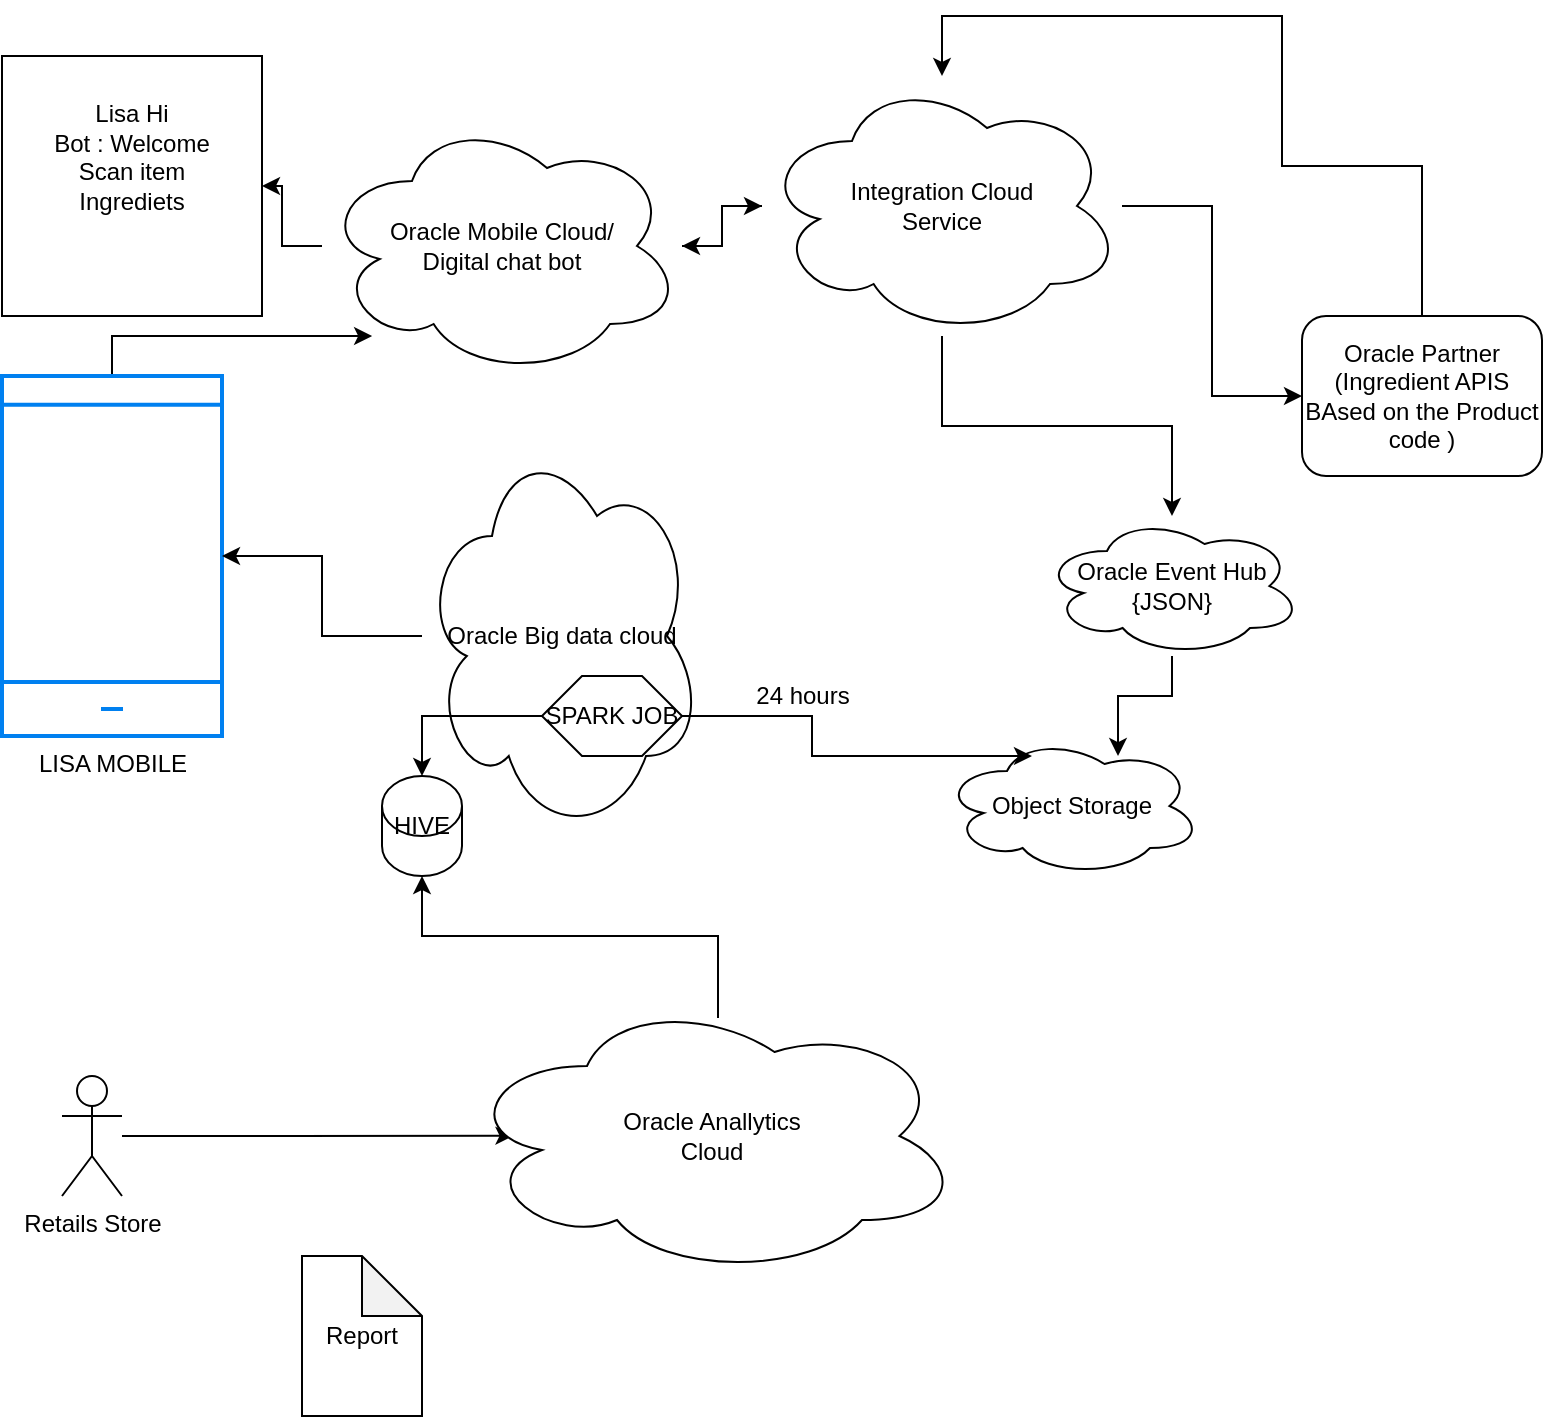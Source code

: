 <mxfile version="13.6.2" type="github">
  <diagram id="LKb5HYfqCbqVrzSAMe80" name="Page-1">
    <mxGraphModel dx="1021" dy="505" grid="1" gridSize="10" guides="1" tooltips="1" connect="1" arrows="1" fold="1" page="1" pageScale="1" pageWidth="1200" pageHeight="1600" math="0" shadow="0">
      <root>
        <mxCell id="0" />
        <mxCell id="1" parent="0" />
        <mxCell id="cjj3CHCCysUSxjC3RCbc-9" style="edgeStyle=orthogonalEdgeStyle;rounded=0;orthogonalLoop=1;jettySize=auto;html=1;" edge="1" parent="1" source="cjj3CHCCysUSxjC3RCbc-2" target="cjj3CHCCysUSxjC3RCbc-5">
          <mxGeometry relative="1" as="geometry">
            <mxPoint x="240" y="200" as="targetPoint" />
            <Array as="points">
              <mxPoint x="135" y="180" />
            </Array>
          </mxGeometry>
        </mxCell>
        <mxCell id="cjj3CHCCysUSxjC3RCbc-2" value="LISA MOBILE " style="html=1;verticalLabelPosition=bottom;align=center;labelBackgroundColor=#ffffff;verticalAlign=top;strokeWidth=2;strokeColor=#0080F0;shadow=0;dashed=0;shape=mxgraph.ios7.icons.smartphone;" vertex="1" parent="1">
          <mxGeometry x="80" y="200" width="110" height="180" as="geometry" />
        </mxCell>
        <mxCell id="cjj3CHCCysUSxjC3RCbc-12" style="edgeStyle=orthogonalEdgeStyle;rounded=0;orthogonalLoop=1;jettySize=auto;html=1;" edge="1" parent="1" source="cjj3CHCCysUSxjC3RCbc-3" target="cjj3CHCCysUSxjC3RCbc-6">
          <mxGeometry relative="1" as="geometry">
            <mxPoint x="760" y="20" as="targetPoint" />
            <Array as="points">
              <mxPoint x="790" y="95" />
              <mxPoint x="720" y="95" />
              <mxPoint x="720" y="20" />
              <mxPoint x="550" y="20" />
            </Array>
          </mxGeometry>
        </mxCell>
        <mxCell id="cjj3CHCCysUSxjC3RCbc-3" value="Oracle Partner (Ingredient APIS BAsed on the Product code ) " style="rounded=1;whiteSpace=wrap;html=1;" vertex="1" parent="1">
          <mxGeometry x="730" y="170" width="120" height="80" as="geometry" />
        </mxCell>
        <mxCell id="cjj3CHCCysUSxjC3RCbc-28" style="edgeStyle=orthogonalEdgeStyle;rounded=0;orthogonalLoop=1;jettySize=auto;html=1;entryX=0.103;entryY=0.499;entryDx=0;entryDy=0;entryPerimeter=0;" edge="1" parent="1" source="cjj3CHCCysUSxjC3RCbc-4" target="cjj3CHCCysUSxjC3RCbc-26">
          <mxGeometry relative="1" as="geometry" />
        </mxCell>
        <mxCell id="cjj3CHCCysUSxjC3RCbc-4" value="Retails Store " style="shape=umlActor;verticalLabelPosition=bottom;verticalAlign=top;html=1;outlineConnect=0;" vertex="1" parent="1">
          <mxGeometry x="110" y="550" width="30" height="60" as="geometry" />
        </mxCell>
        <mxCell id="cjj3CHCCysUSxjC3RCbc-10" style="edgeStyle=orthogonalEdgeStyle;rounded=0;orthogonalLoop=1;jettySize=auto;html=1;" edge="1" parent="1" source="cjj3CHCCysUSxjC3RCbc-5" target="cjj3CHCCysUSxjC3RCbc-6">
          <mxGeometry relative="1" as="geometry" />
        </mxCell>
        <mxCell id="cjj3CHCCysUSxjC3RCbc-14" value="" style="edgeStyle=orthogonalEdgeStyle;rounded=0;orthogonalLoop=1;jettySize=auto;html=1;" edge="1" parent="1" source="cjj3CHCCysUSxjC3RCbc-5" target="cjj3CHCCysUSxjC3RCbc-8">
          <mxGeometry relative="1" as="geometry" />
        </mxCell>
        <mxCell id="cjj3CHCCysUSxjC3RCbc-5" value="&lt;div&gt;Oracle Mobile Cloud/&lt;/div&gt;&lt;div&gt;Digital chat bot &lt;/div&gt;" style="ellipse;shape=cloud;whiteSpace=wrap;html=1;" vertex="1" parent="1">
          <mxGeometry x="240" y="70" width="180" height="130" as="geometry" />
        </mxCell>
        <mxCell id="cjj3CHCCysUSxjC3RCbc-11" style="edgeStyle=orthogonalEdgeStyle;rounded=0;orthogonalLoop=1;jettySize=auto;html=1;" edge="1" parent="1" source="cjj3CHCCysUSxjC3RCbc-6" target="cjj3CHCCysUSxjC3RCbc-3">
          <mxGeometry relative="1" as="geometry" />
        </mxCell>
        <mxCell id="cjj3CHCCysUSxjC3RCbc-13" style="edgeStyle=orthogonalEdgeStyle;rounded=0;orthogonalLoop=1;jettySize=auto;html=1;" edge="1" parent="1" source="cjj3CHCCysUSxjC3RCbc-6" target="cjj3CHCCysUSxjC3RCbc-5">
          <mxGeometry relative="1" as="geometry" />
        </mxCell>
        <mxCell id="cjj3CHCCysUSxjC3RCbc-16" style="edgeStyle=orthogonalEdgeStyle;rounded=0;orthogonalLoop=1;jettySize=auto;html=1;" edge="1" parent="1" source="cjj3CHCCysUSxjC3RCbc-6" target="cjj3CHCCysUSxjC3RCbc-15">
          <mxGeometry relative="1" as="geometry" />
        </mxCell>
        <mxCell id="cjj3CHCCysUSxjC3RCbc-6" value="&lt;div&gt;Integration Cloud &lt;br&gt;&lt;/div&gt;&lt;div&gt;Service &lt;/div&gt;" style="ellipse;shape=cloud;whiteSpace=wrap;html=1;" vertex="1" parent="1">
          <mxGeometry x="460" y="50" width="180" height="130" as="geometry" />
        </mxCell>
        <mxCell id="cjj3CHCCysUSxjC3RCbc-8" value="&lt;div&gt;Lisa Hi &lt;br&gt;&lt;/div&gt;&lt;div&gt;Bot : Welcome &lt;br&gt;&lt;/div&gt;&lt;div&gt;Scan item &lt;br&gt;&lt;/div&gt;&lt;div&gt;Ingrediets &lt;br&gt;&lt;/div&gt;&lt;div&gt;&lt;br&gt;&lt;/div&gt;&lt;div&gt;&lt;br&gt;&lt;/div&gt;" style="whiteSpace=wrap;html=1;aspect=fixed;" vertex="1" parent="1">
          <mxGeometry x="80" y="40" width="130" height="130" as="geometry" />
        </mxCell>
        <mxCell id="cjj3CHCCysUSxjC3RCbc-20" style="edgeStyle=orthogonalEdgeStyle;rounded=0;orthogonalLoop=1;jettySize=auto;html=1;entryX=0.677;entryY=0.143;entryDx=0;entryDy=0;entryPerimeter=0;" edge="1" parent="1" source="cjj3CHCCysUSxjC3RCbc-15" target="cjj3CHCCysUSxjC3RCbc-19">
          <mxGeometry relative="1" as="geometry" />
        </mxCell>
        <mxCell id="cjj3CHCCysUSxjC3RCbc-15" value="&lt;div&gt;Oracle Event Hub &lt;br&gt;&lt;/div&gt;&lt;div&gt;{JSON}&lt;br&gt;&lt;/div&gt;" style="ellipse;shape=cloud;whiteSpace=wrap;html=1;" vertex="1" parent="1">
          <mxGeometry x="600" y="270" width="130" height="70" as="geometry" />
        </mxCell>
        <mxCell id="cjj3CHCCysUSxjC3RCbc-30" style="edgeStyle=orthogonalEdgeStyle;rounded=0;orthogonalLoop=1;jettySize=auto;html=1;" edge="1" parent="1" source="cjj3CHCCysUSxjC3RCbc-18" target="cjj3CHCCysUSxjC3RCbc-2">
          <mxGeometry relative="1" as="geometry" />
        </mxCell>
        <mxCell id="cjj3CHCCysUSxjC3RCbc-18" value="Oracle Big data cloud " style="ellipse;shape=cloud;whiteSpace=wrap;html=1;" vertex="1" parent="1">
          <mxGeometry x="290" y="230" width="140" height="200" as="geometry" />
        </mxCell>
        <mxCell id="cjj3CHCCysUSxjC3RCbc-19" value="Object Storage " style="ellipse;shape=cloud;whiteSpace=wrap;html=1;" vertex="1" parent="1">
          <mxGeometry x="550" y="380" width="130" height="70" as="geometry" />
        </mxCell>
        <mxCell id="cjj3CHCCysUSxjC3RCbc-21" value="HIVE " style="shape=cylinder2;whiteSpace=wrap;html=1;boundedLbl=1;backgroundOutline=1;size=15;" vertex="1" parent="1">
          <mxGeometry x="270" y="400" width="40" height="50" as="geometry" />
        </mxCell>
        <mxCell id="cjj3CHCCysUSxjC3RCbc-23" style="edgeStyle=orthogonalEdgeStyle;rounded=0;orthogonalLoop=1;jettySize=auto;html=1;entryX=0.346;entryY=0.143;entryDx=0;entryDy=0;entryPerimeter=0;" edge="1" parent="1" source="cjj3CHCCysUSxjC3RCbc-22" target="cjj3CHCCysUSxjC3RCbc-19">
          <mxGeometry relative="1" as="geometry" />
        </mxCell>
        <mxCell id="cjj3CHCCysUSxjC3RCbc-24" style="edgeStyle=orthogonalEdgeStyle;rounded=0;orthogonalLoop=1;jettySize=auto;html=1;" edge="1" parent="1" source="cjj3CHCCysUSxjC3RCbc-22" target="cjj3CHCCysUSxjC3RCbc-21">
          <mxGeometry relative="1" as="geometry" />
        </mxCell>
        <mxCell id="cjj3CHCCysUSxjC3RCbc-22" value="SPARK JOB" style="shape=hexagon;perimeter=hexagonPerimeter2;whiteSpace=wrap;html=1;fixedSize=1;" vertex="1" parent="1">
          <mxGeometry x="350" y="350" width="70" height="40" as="geometry" />
        </mxCell>
        <mxCell id="cjj3CHCCysUSxjC3RCbc-25" value="24 hours " style="text;html=1;align=center;verticalAlign=middle;resizable=0;points=[];autosize=1;" vertex="1" parent="1">
          <mxGeometry x="450" y="350" width="60" height="20" as="geometry" />
        </mxCell>
        <mxCell id="cjj3CHCCysUSxjC3RCbc-27" style="edgeStyle=orthogonalEdgeStyle;rounded=0;orthogonalLoop=1;jettySize=auto;html=1;exitX=0.512;exitY=0.079;exitDx=0;exitDy=0;exitPerimeter=0;" edge="1" parent="1" source="cjj3CHCCysUSxjC3RCbc-26" target="cjj3CHCCysUSxjC3RCbc-21">
          <mxGeometry relative="1" as="geometry" />
        </mxCell>
        <mxCell id="cjj3CHCCysUSxjC3RCbc-26" value="&lt;div&gt;Oracle Anallytics &lt;br&gt;&lt;/div&gt;&lt;div&gt;Cloud &lt;br&gt; &lt;/div&gt;" style="ellipse;shape=cloud;whiteSpace=wrap;html=1;" vertex="1" parent="1">
          <mxGeometry x="310" y="510" width="250" height="140" as="geometry" />
        </mxCell>
        <mxCell id="cjj3CHCCysUSxjC3RCbc-29" value="Report" style="shape=note;whiteSpace=wrap;html=1;backgroundOutline=1;darkOpacity=0.05;" vertex="1" parent="1">
          <mxGeometry x="230" y="640" width="60" height="80" as="geometry" />
        </mxCell>
      </root>
    </mxGraphModel>
  </diagram>
</mxfile>
